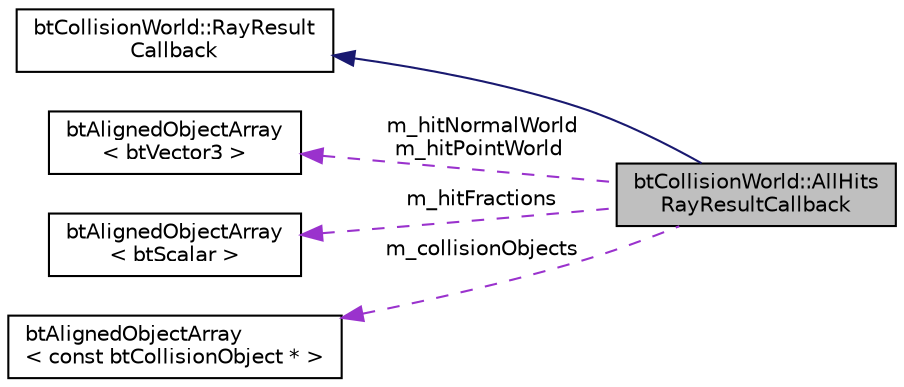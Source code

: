 digraph "btCollisionWorld::AllHitsRayResultCallback"
{
  edge [fontname="Helvetica",fontsize="10",labelfontname="Helvetica",labelfontsize="10"];
  node [fontname="Helvetica",fontsize="10",shape=record];
  rankdir="LR";
  Node1 [label="btCollisionWorld::AllHits\lRayResultCallback",height=0.2,width=0.4,color="black", fillcolor="grey75", style="filled", fontcolor="black"];
  Node2 -> Node1 [dir="back",color="midnightblue",fontsize="10",style="solid",fontname="Helvetica"];
  Node2 [label="btCollisionWorld::RayResult\lCallback",height=0.2,width=0.4,color="black", fillcolor="white", style="filled",URL="$structbt_collision_world_1_1_ray_result_callback.html",tooltip="RayResultCallback is used to report new raycast results. "];
  Node3 -> Node1 [dir="back",color="darkorchid3",fontsize="10",style="dashed",label=" m_hitNormalWorld\nm_hitPointWorld" ,fontname="Helvetica"];
  Node3 [label="btAlignedObjectArray\l\< btVector3 \>",height=0.2,width=0.4,color="black", fillcolor="white", style="filled",URL="$classbt_aligned_object_array.html"];
  Node4 -> Node1 [dir="back",color="darkorchid3",fontsize="10",style="dashed",label=" m_hitFractions" ,fontname="Helvetica"];
  Node4 [label="btAlignedObjectArray\l\< btScalar \>",height=0.2,width=0.4,color="black", fillcolor="white", style="filled",URL="$classbt_aligned_object_array.html"];
  Node5 -> Node1 [dir="back",color="darkorchid3",fontsize="10",style="dashed",label=" m_collisionObjects" ,fontname="Helvetica"];
  Node5 [label="btAlignedObjectArray\l\< const btCollisionObject * \>",height=0.2,width=0.4,color="black", fillcolor="white", style="filled",URL="$classbt_aligned_object_array.html"];
}
